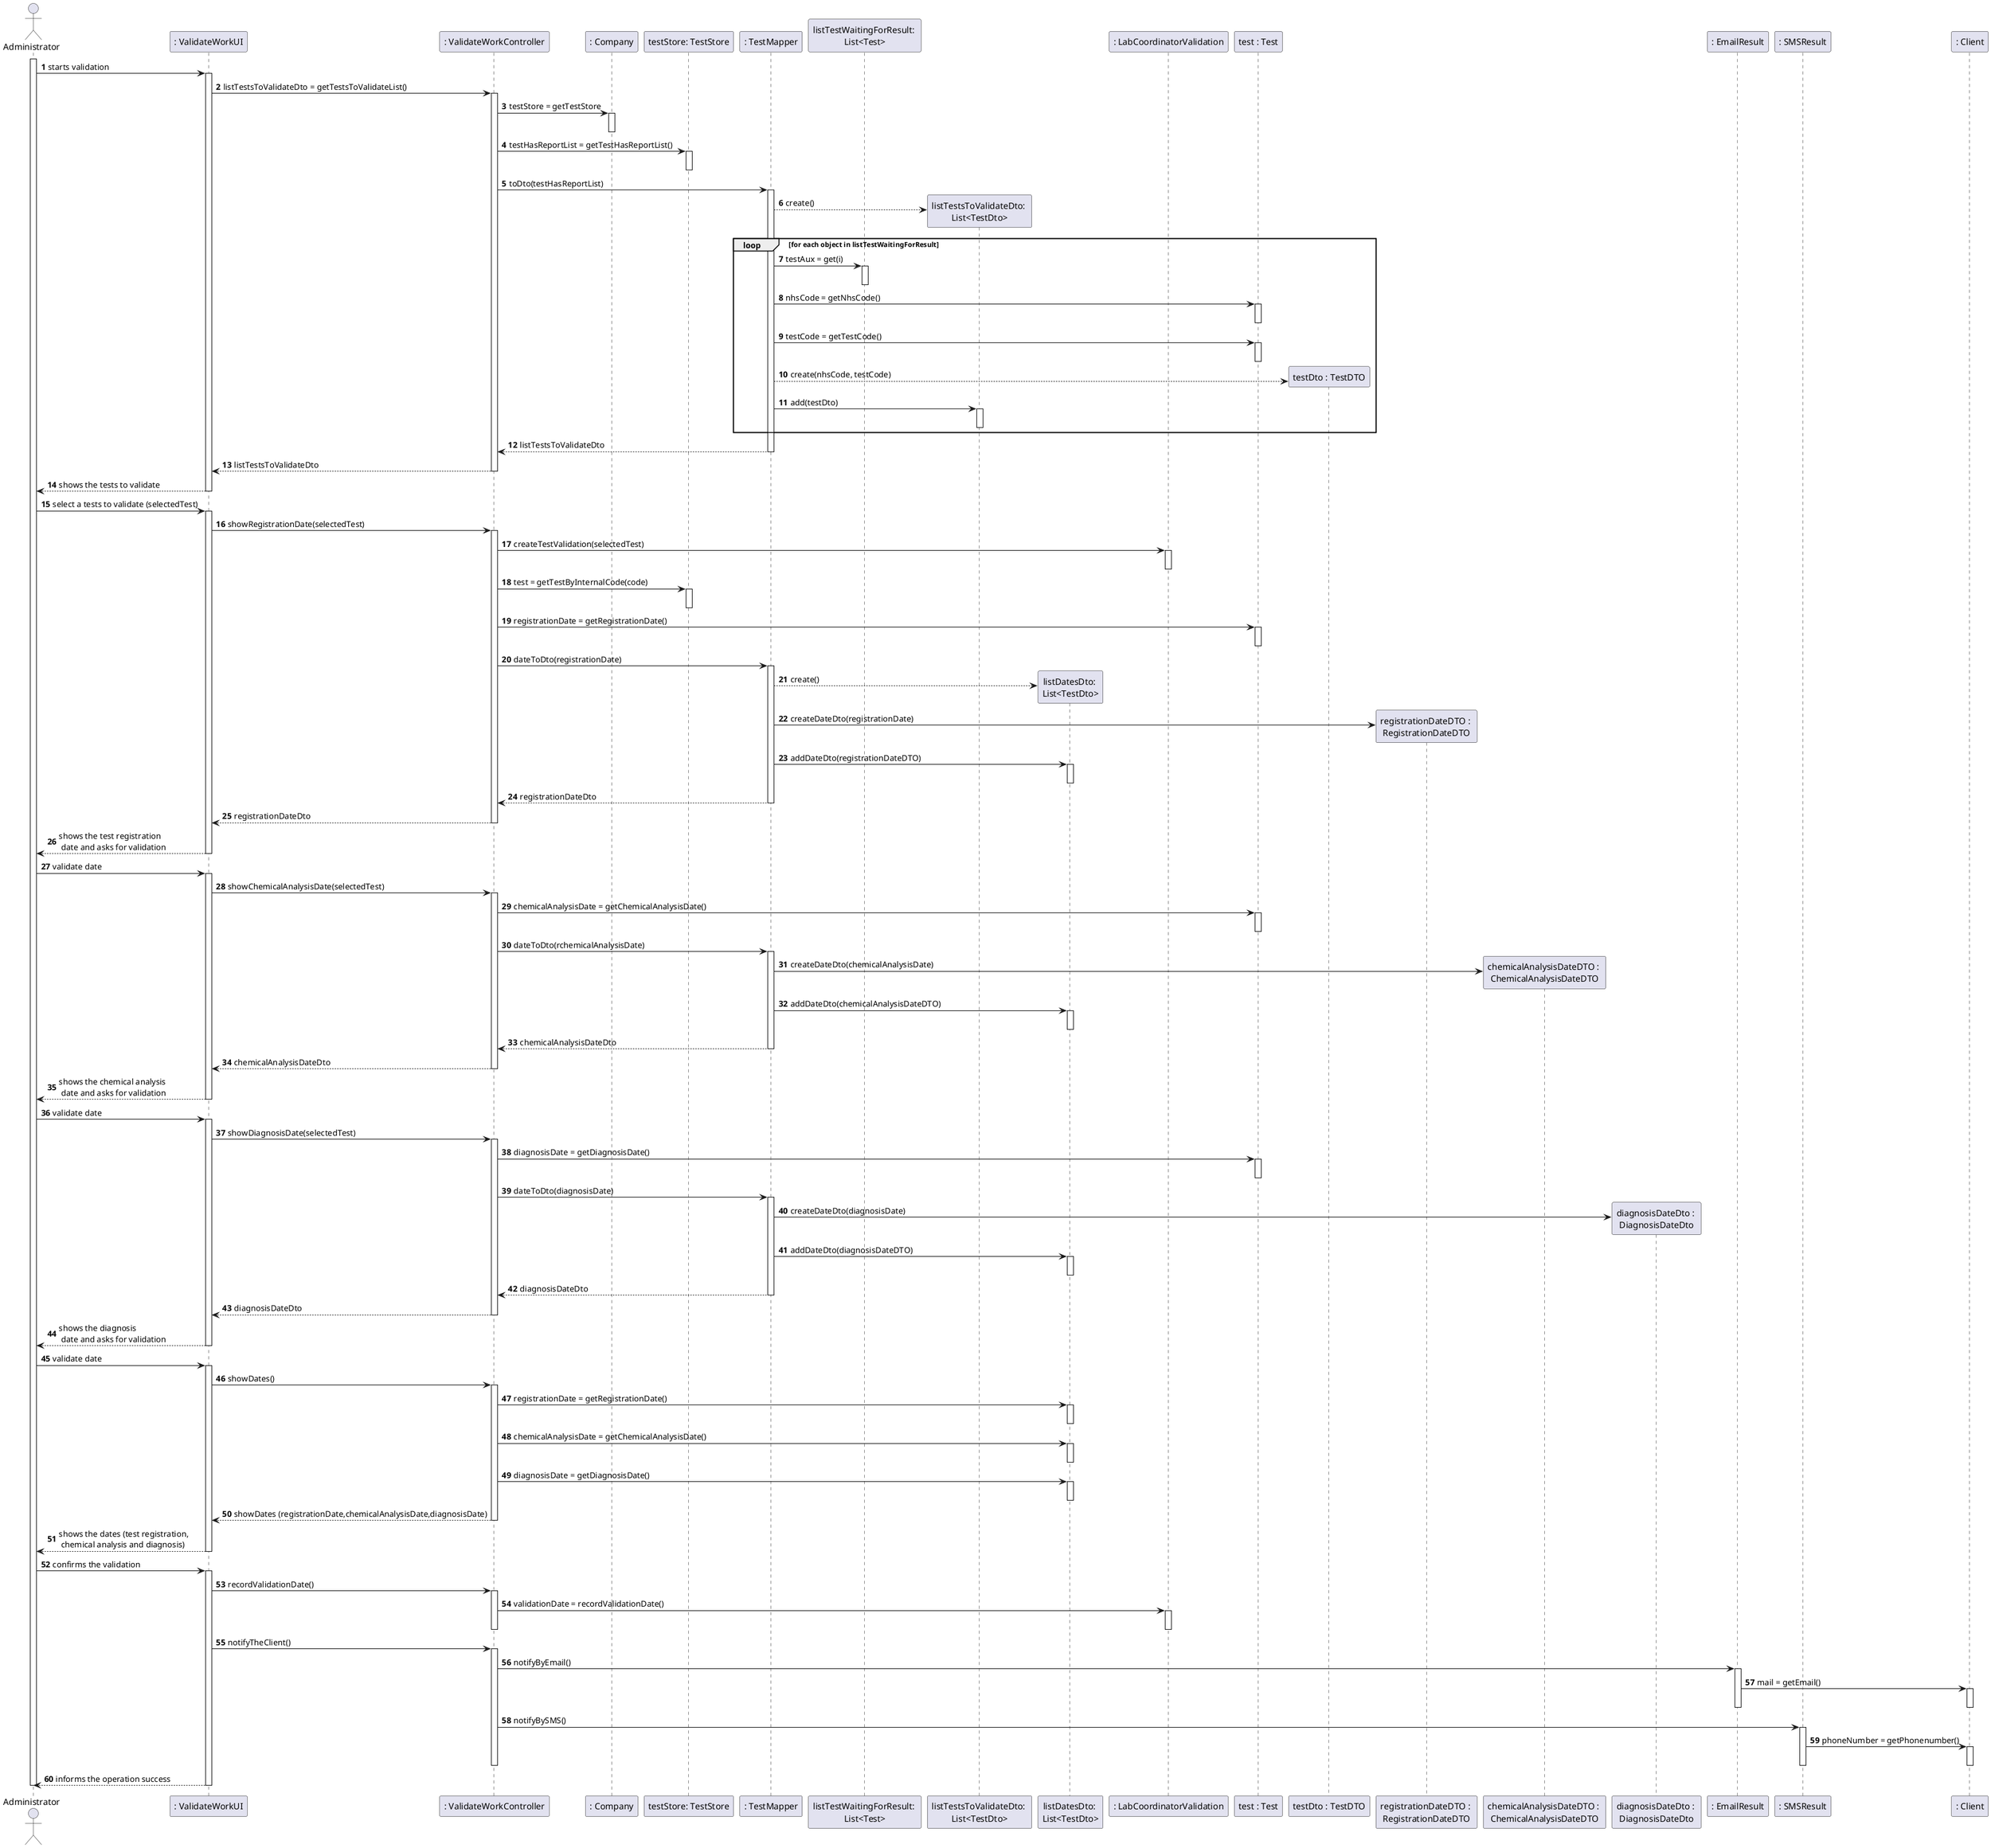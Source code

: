 @startuml
'https://plantuml.com/sequence-diagram

autonumber

actor "Administrator" as ADM

participant ": ValidateWorkUI" as UI
participant ": ValidateWorkController" as CTRL
participant ": Company" as COMP
participant "testStore: TestStore" as TSTORE
participant ": TestMapper" as MAPPER
participant "listTestWaitingForResult: \nList<Test>" as LWFR
participant "listTestsToValidateDto: \nList<TestDto>" as LISTTWFV
participant "listDatesDto: \nList<TestDto>" as LISTDDTO
participant ": LabCoordinatorValidation" as LCV
participant "test : Test" as TEST
participant "testDto : TestDTO" as TESTDTO
participant "registrationDateDTO : \nRegistrationDateDTO" as RDDTO
participant "chemicalAnalysisDateDTO : \nChemicalAnalysisDateDTO" as CADDTO
participant "diagnosisDateDto : \nDiagnosisDateDto" as DDDTO
participant ": EmailResult" as EMAILRESULT
participant ": SMSResult" as SMSRESULT
participant ": Client" as CLIENT

autonumber

activate ADM
ADM -> UI : starts validation
activate UI
UI -> CTRL : listTestsToValidateDto = getTestsToValidateList()
activate CTRL
CTRL -> COMP : testStore = getTestStore
activate COMP
deactivate COMP
CTRL -> TSTORE : testHasReportList = getTestHasReportList()
activate TSTORE
deactivate TSTORE
CTRL -> MAPPER : toDto(testHasReportList)
activate MAPPER
MAPPER --> LISTTWFV** : create()
loop for each object in listTestWaitingForResult
MAPPER -> LWFR : testAux = get(i)
activate LWFR
deactivate LWFR
MAPPER -> TEST : nhsCode = getNhsCode()
activate TEST
deactivate TEST
MAPPER -> TEST : testCode = getTestCode()
activate TEST
deactivate TEST
MAPPER --> TESTDTO** : create(nhsCode, testCode)
MAPPER -> LISTTWFV : add(testDto)
activate LISTTWFV
deactivate LISTTWFV
end
MAPPER --> CTRL : listTestsToValidateDto
deactivate MAPPER
CTRL --> UI : listTestsToValidateDto
deactivate CTRL
UI --> ADM : shows the tests to validate
deactivate UI






ADM -> UI:select a tests to validate (selectedTest)
activate UI
UI -> CTRL : showRegistrationDate(selectedTest)
activate CTRL
CTRL -> LCV : createTestValidation(selectedTest)
activate LCV
deactivate LCV
CTRL -> TSTORE : test = getTestByInternalCode(code)
activate TSTORE
deactivate TSTORE
CTRL -> TEST : registrationDate = getRegistrationDate()
activate TEST
deactivate TEST
CTRL -> MAPPER : dateToDto(registrationDate)
activate MAPPER
MAPPER --> LISTDDTO** : create()
MAPPER -> RDDTO** : createDateDto(registrationDate)
MAPPER -> LISTDDTO : addDateDto(registrationDateDTO)
activate LISTDDTO
deactivate LISTDDTO
MAPPER --> CTRL : registrationDateDto
deactivate MAPPER
CTRL --> UI : registrationDateDto
deactivate CTRL
UI --> ADM : shows the test registration \n date and asks for validation
deactivate UI






ADM -> UI: validate date
activate UI
UI -> CTRL : showChemicalAnalysisDate(selectedTest)
activate CTRL
CTRL -> TEST : chemicalAnalysisDate = getChemicalAnalysisDate()
activate TEST
deactivate TEST
CTRL -> MAPPER : dateToDto(rchemicalAnalysisDate)
activate MAPPER
MAPPER -> CADDTO** : createDateDto(chemicalAnalysisDate)
MAPPER -> LISTDDTO : addDateDto(chemicalAnalysisDateDTO)
activate LISTDDTO
deactivate LISTDDTO
MAPPER --> CTRL : chemicalAnalysisDateDto
deactivate MAPPER
CTRL --> UI : chemicalAnalysisDateDto
deactivate CTRL
UI --> ADM : shows the chemical analysis \n date and asks for validation
deactivate UI






ADM -> UI: validate date
activate UI
UI -> CTRL : showDiagnosisDate(selectedTest)
activate CTRL
CTRL -> TEST : diagnosisDate = getDiagnosisDate()
activate TEST
deactivate TEST
CTRL -> MAPPER : dateToDto(diagnosisDate)
activate MAPPER
MAPPER -> DDDTO** : createDateDto(diagnosisDate)
MAPPER -> LISTDDTO : addDateDto(diagnosisDateDTO)
activate LISTDDTO
deactivate LISTDDTO
MAPPER --> CTRL : diagnosisDateDto
deactivate MAPPER
CTRL --> UI : diagnosisDateDto
deactivate CTRL
UI --> ADM : shows the diagnosis \n date and asks for validation
deactivate UI





ADM -> UI: validate date
activate UI
UI -> CTRL : showDates()
activate CTRL
CTRL -> LISTDDTO : registrationDate = getRegistrationDate()
activate LISTDDTO
deactivate LISTDDTO
CTRL -> LISTDDTO : chemicalAnalysisDate = getChemicalAnalysisDate()
activate LISTDDTO
deactivate LISTDDTO
CTRL -> LISTDDTO : diagnosisDate = getDiagnosisDate()
activate LISTDDTO
deactivate LISTDDTO
CTRL --> UI : showDates (registrationDate,chemicalAnalysisDate,diagnosisDate)
deactivate CTRL
UI --> ADM : shows the dates (test registration, \n chemical analysis and diagnosis)
deactivate UI






ADM -> UI: confirms the validation
activate UI
UI -> CTRL : recordValidationDate()
activate CTRL
CTRL -> LCV : validationDate = recordValidationDate()
activate LCV
deactivate LCV
deactivate CTRL
UI -> CTRL : notifyTheClient()
activate CTRL
CTRL -> EMAILRESULT : notifyByEmail()
activate EMAILRESULT
EMAILRESULT -> CLIENT : mail = getEmail()
activate CLIENT
deactivate CLIENT
deactivate EMAILRESULT
CTRL -> SMSRESULT : notifyBySMS()
activate SMSRESULT
SMSRESULT -> CLIENT : phoneNumber = getPhonenumber()
activate CLIENT
deactivate CLIENT
deactivate SMSRESULT
deactivate CTRL
UI --> ADM : informs the operation success
deactivate UI
deactivate ADM



@enduml